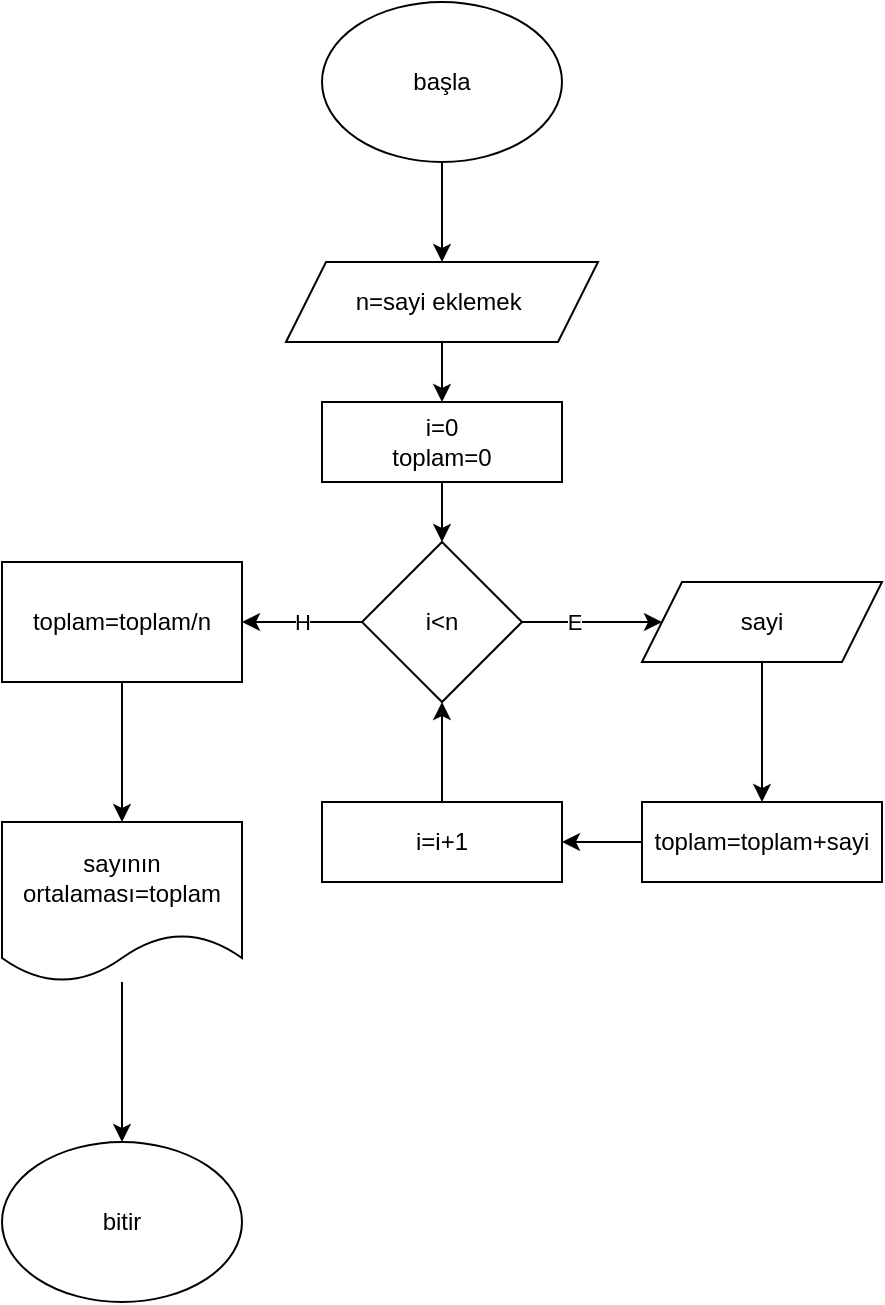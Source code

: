 <mxfile version="13.8.1" type="github">
  <diagram id="b1L_Ne5ZEzshZ_87QJm9" name="Page-1">
    <mxGraphModel dx="813" dy="459" grid="1" gridSize="10" guides="1" tooltips="1" connect="1" arrows="1" fold="1" page="1" pageScale="1" pageWidth="827" pageHeight="1169" math="0" shadow="0">
      <root>
        <mxCell id="0" />
        <mxCell id="1" parent="0" />
        <mxCell id="YAMD4Npm-_OlHvw8ESmH-3" value="" style="edgeStyle=orthogonalEdgeStyle;rounded=0;orthogonalLoop=1;jettySize=auto;html=1;" edge="1" parent="1" source="YAMD4Npm-_OlHvw8ESmH-1" target="YAMD4Npm-_OlHvw8ESmH-2">
          <mxGeometry relative="1" as="geometry" />
        </mxCell>
        <mxCell id="YAMD4Npm-_OlHvw8ESmH-1" value="başla" style="ellipse;whiteSpace=wrap;html=1;" vertex="1" parent="1">
          <mxGeometry x="380" y="40" width="120" height="80" as="geometry" />
        </mxCell>
        <mxCell id="YAMD4Npm-_OlHvw8ESmH-7" value="" style="edgeStyle=orthogonalEdgeStyle;rounded=0;orthogonalLoop=1;jettySize=auto;html=1;" edge="1" parent="1" source="YAMD4Npm-_OlHvw8ESmH-2" target="YAMD4Npm-_OlHvw8ESmH-6">
          <mxGeometry relative="1" as="geometry" />
        </mxCell>
        <mxCell id="YAMD4Npm-_OlHvw8ESmH-2" value="n=sayi eklemek&amp;nbsp;" style="shape=parallelogram;perimeter=parallelogramPerimeter;whiteSpace=wrap;html=1;fixedSize=1;" vertex="1" parent="1">
          <mxGeometry x="362" y="170" width="156" height="40" as="geometry" />
        </mxCell>
        <mxCell id="YAMD4Npm-_OlHvw8ESmH-9" value="" style="edgeStyle=orthogonalEdgeStyle;rounded=0;orthogonalLoop=1;jettySize=auto;html=1;" edge="1" parent="1" source="YAMD4Npm-_OlHvw8ESmH-6" target="YAMD4Npm-_OlHvw8ESmH-8">
          <mxGeometry relative="1" as="geometry" />
        </mxCell>
        <mxCell id="YAMD4Npm-_OlHvw8ESmH-6" value="i=0&lt;br&gt;toplam=0" style="whiteSpace=wrap;html=1;" vertex="1" parent="1">
          <mxGeometry x="380" y="240" width="120" height="40" as="geometry" />
        </mxCell>
        <mxCell id="YAMD4Npm-_OlHvw8ESmH-11" value="" style="edgeStyle=orthogonalEdgeStyle;rounded=0;orthogonalLoop=1;jettySize=auto;html=1;" edge="1" parent="1" source="YAMD4Npm-_OlHvw8ESmH-8" target="YAMD4Npm-_OlHvw8ESmH-10">
          <mxGeometry relative="1" as="geometry" />
        </mxCell>
        <mxCell id="YAMD4Npm-_OlHvw8ESmH-17" value="E" style="edgeLabel;html=1;align=center;verticalAlign=middle;resizable=0;points=[];" vertex="1" connectable="0" parent="YAMD4Npm-_OlHvw8ESmH-11">
          <mxGeometry x="-0.261" relative="1" as="geometry">
            <mxPoint as="offset" />
          </mxGeometry>
        </mxCell>
        <mxCell id="YAMD4Npm-_OlHvw8ESmH-19" value="H" style="edgeStyle=orthogonalEdgeStyle;rounded=0;orthogonalLoop=1;jettySize=auto;html=1;" edge="1" parent="1" source="YAMD4Npm-_OlHvw8ESmH-8" target="YAMD4Npm-_OlHvw8ESmH-18">
          <mxGeometry relative="1" as="geometry" />
        </mxCell>
        <mxCell id="YAMD4Npm-_OlHvw8ESmH-8" value="i&amp;lt;n" style="rhombus;whiteSpace=wrap;html=1;" vertex="1" parent="1">
          <mxGeometry x="400" y="310" width="80" height="80" as="geometry" />
        </mxCell>
        <mxCell id="YAMD4Npm-_OlHvw8ESmH-13" value="" style="edgeStyle=orthogonalEdgeStyle;rounded=0;orthogonalLoop=1;jettySize=auto;html=1;" edge="1" parent="1" source="YAMD4Npm-_OlHvw8ESmH-10" target="YAMD4Npm-_OlHvw8ESmH-12">
          <mxGeometry relative="1" as="geometry" />
        </mxCell>
        <mxCell id="YAMD4Npm-_OlHvw8ESmH-10" value="sayi" style="shape=parallelogram;perimeter=parallelogramPerimeter;whiteSpace=wrap;html=1;fixedSize=1;" vertex="1" parent="1">
          <mxGeometry x="540" y="330" width="120" height="40" as="geometry" />
        </mxCell>
        <mxCell id="YAMD4Npm-_OlHvw8ESmH-15" value="" style="edgeStyle=orthogonalEdgeStyle;rounded=0;orthogonalLoop=1;jettySize=auto;html=1;" edge="1" parent="1" source="YAMD4Npm-_OlHvw8ESmH-12" target="YAMD4Npm-_OlHvw8ESmH-14">
          <mxGeometry relative="1" as="geometry" />
        </mxCell>
        <mxCell id="YAMD4Npm-_OlHvw8ESmH-12" value="toplam=toplam+sayi" style="whiteSpace=wrap;html=1;" vertex="1" parent="1">
          <mxGeometry x="540" y="440" width="120" height="40" as="geometry" />
        </mxCell>
        <mxCell id="YAMD4Npm-_OlHvw8ESmH-16" value="" style="edgeStyle=orthogonalEdgeStyle;rounded=0;orthogonalLoop=1;jettySize=auto;html=1;" edge="1" parent="1" source="YAMD4Npm-_OlHvw8ESmH-14" target="YAMD4Npm-_OlHvw8ESmH-8">
          <mxGeometry relative="1" as="geometry" />
        </mxCell>
        <mxCell id="YAMD4Npm-_OlHvw8ESmH-14" value="i=i+1" style="whiteSpace=wrap;html=1;" vertex="1" parent="1">
          <mxGeometry x="380" y="440" width="120" height="40" as="geometry" />
        </mxCell>
        <mxCell id="YAMD4Npm-_OlHvw8ESmH-21" value="" style="edgeStyle=orthogonalEdgeStyle;rounded=0;orthogonalLoop=1;jettySize=auto;html=1;" edge="1" parent="1" source="YAMD4Npm-_OlHvw8ESmH-18" target="YAMD4Npm-_OlHvw8ESmH-20">
          <mxGeometry relative="1" as="geometry" />
        </mxCell>
        <mxCell id="YAMD4Npm-_OlHvw8ESmH-18" value="toplam=toplam/n" style="whiteSpace=wrap;html=1;" vertex="1" parent="1">
          <mxGeometry x="220" y="320" width="120" height="60" as="geometry" />
        </mxCell>
        <mxCell id="YAMD4Npm-_OlHvw8ESmH-23" value="" style="edgeStyle=orthogonalEdgeStyle;rounded=0;orthogonalLoop=1;jettySize=auto;html=1;" edge="1" parent="1" source="YAMD4Npm-_OlHvw8ESmH-20" target="YAMD4Npm-_OlHvw8ESmH-22">
          <mxGeometry relative="1" as="geometry" />
        </mxCell>
        <mxCell id="YAMD4Npm-_OlHvw8ESmH-20" value="sayının ortalaması=toplam" style="shape=document;whiteSpace=wrap;html=1;boundedLbl=1;" vertex="1" parent="1">
          <mxGeometry x="220" y="450" width="120" height="80" as="geometry" />
        </mxCell>
        <mxCell id="YAMD4Npm-_OlHvw8ESmH-22" value="bitir" style="ellipse;whiteSpace=wrap;html=1;" vertex="1" parent="1">
          <mxGeometry x="220" y="610" width="120" height="80" as="geometry" />
        </mxCell>
      </root>
    </mxGraphModel>
  </diagram>
</mxfile>
